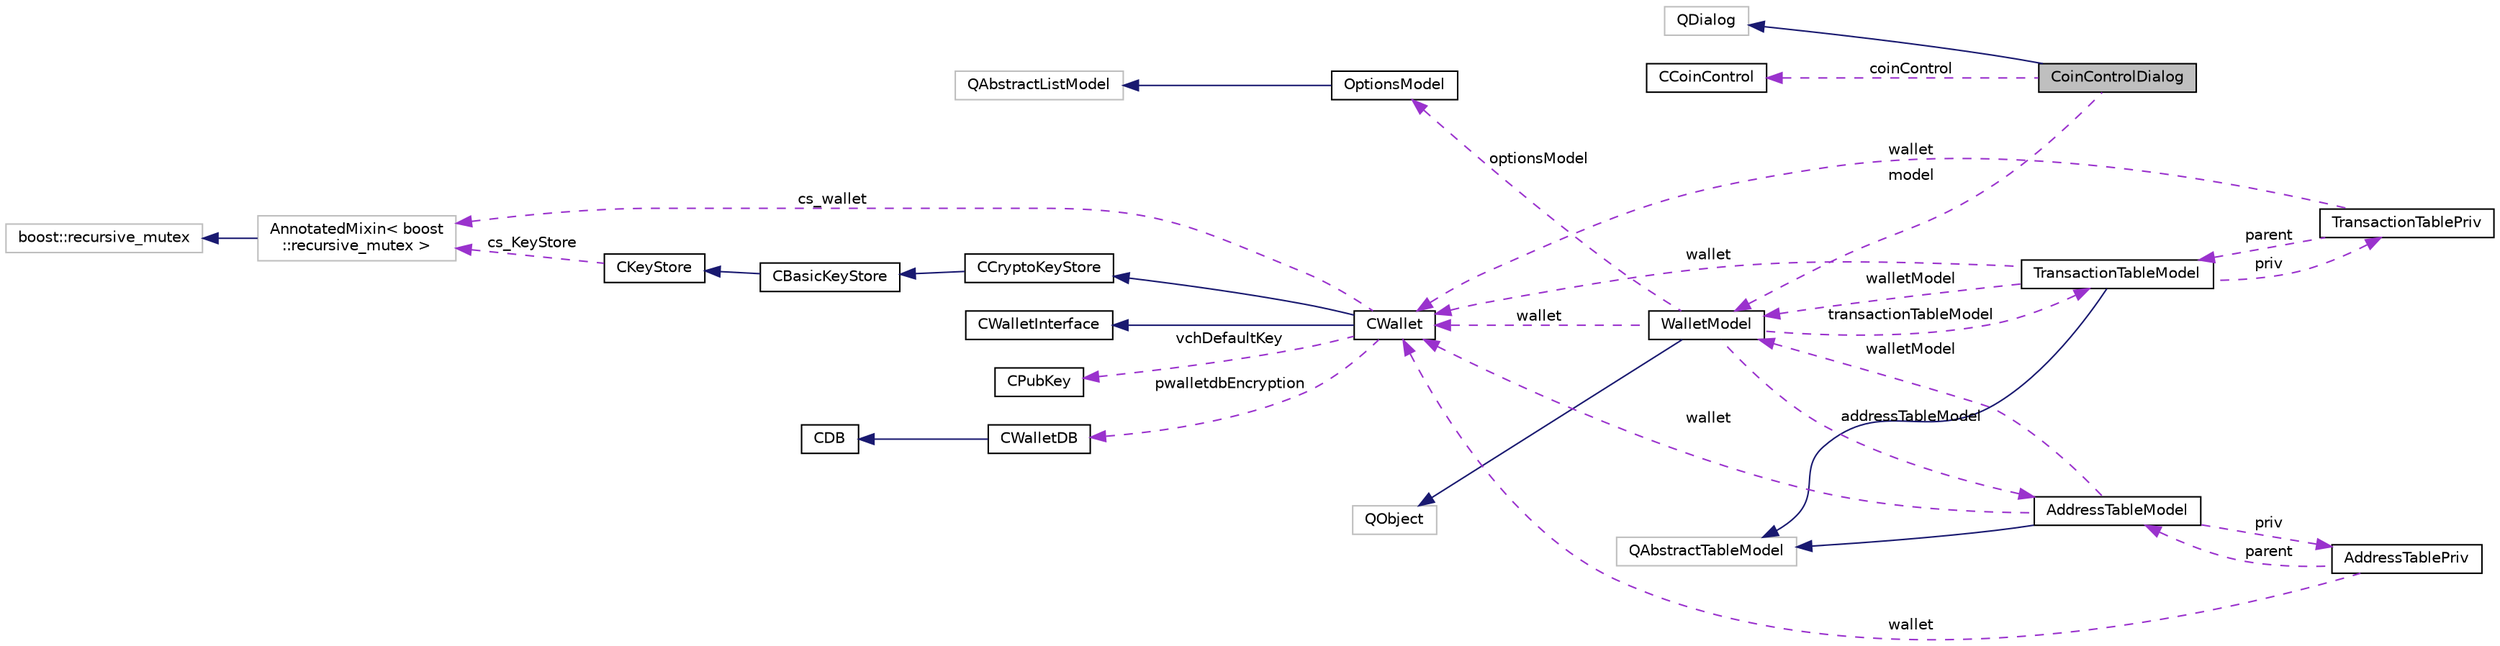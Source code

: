 digraph "CoinControlDialog"
{
  edge [fontname="Helvetica",fontsize="10",labelfontname="Helvetica",labelfontsize="10"];
  node [fontname="Helvetica",fontsize="10",shape=record];
  rankdir="LR";
  Node2 [label="CoinControlDialog",height=0.2,width=0.4,color="black", fillcolor="grey75", style="filled", fontcolor="black"];
  Node3 -> Node2 [dir="back",color="midnightblue",fontsize="10",style="solid",fontname="Helvetica"];
  Node3 [label="QDialog",height=0.2,width=0.4,color="grey75", fillcolor="white", style="filled"];
  Node4 -> Node2 [dir="back",color="darkorchid3",fontsize="10",style="dashed",label=" coinControl" ,fontname="Helvetica"];
  Node4 [label="CCoinControl",height=0.2,width=0.4,color="black", fillcolor="white", style="filled",URL="$dc/d48/class_c_coin_control.html",tooltip="Coin Control Features. "];
  Node5 -> Node2 [dir="back",color="darkorchid3",fontsize="10",style="dashed",label=" model" ,fontname="Helvetica"];
  Node5 [label="WalletModel",height=0.2,width=0.4,color="black", fillcolor="white", style="filled",URL="$d4/d27/class_wallet_model.html",tooltip="Interface to Ion wallet from Qt view code. "];
  Node6 -> Node5 [dir="back",color="midnightblue",fontsize="10",style="solid",fontname="Helvetica"];
  Node6 [label="QObject",height=0.2,width=0.4,color="grey75", fillcolor="white", style="filled"];
  Node7 -> Node5 [dir="back",color="darkorchid3",fontsize="10",style="dashed",label=" transactionTableModel" ,fontname="Helvetica"];
  Node7 [label="TransactionTableModel",height=0.2,width=0.4,color="black", fillcolor="white", style="filled",URL="$d7/dfe/class_transaction_table_model.html",tooltip="UI model for the transaction table of a wallet. "];
  Node8 -> Node7 [dir="back",color="midnightblue",fontsize="10",style="solid",fontname="Helvetica"];
  Node8 [label="QAbstractTableModel",height=0.2,width=0.4,color="grey75", fillcolor="white", style="filled"];
  Node9 -> Node7 [dir="back",color="darkorchid3",fontsize="10",style="dashed",label=" priv" ,fontname="Helvetica"];
  Node9 [label="TransactionTablePriv",height=0.2,width=0.4,color="black", fillcolor="white", style="filled",URL="$d2/ddb/class_transaction_table_priv.html"];
  Node7 -> Node9 [dir="back",color="darkorchid3",fontsize="10",style="dashed",label=" parent" ,fontname="Helvetica"];
  Node10 -> Node9 [dir="back",color="darkorchid3",fontsize="10",style="dashed",label=" wallet" ,fontname="Helvetica"];
  Node10 [label="CWallet",height=0.2,width=0.4,color="black", fillcolor="white", style="filled",URL="$d2/de5/class_c_wallet.html",tooltip="A CWallet is an extension of a keystore, which also maintains a set of transactions and balances..."];
  Node11 -> Node10 [dir="back",color="midnightblue",fontsize="10",style="solid",fontname="Helvetica"];
  Node11 [label="CCryptoKeyStore",height=0.2,width=0.4,color="black", fillcolor="white", style="filled",URL="$db/dad/class_c_crypto_key_store.html",tooltip="Keystore which keeps the private keys encrypted. "];
  Node12 -> Node11 [dir="back",color="midnightblue",fontsize="10",style="solid",fontname="Helvetica"];
  Node12 [label="CBasicKeyStore",height=0.2,width=0.4,color="black", fillcolor="white", style="filled",URL="$db/db1/class_c_basic_key_store.html",tooltip="Basic key store, that keeps keys in an address->secret map. "];
  Node13 -> Node12 [dir="back",color="midnightblue",fontsize="10",style="solid",fontname="Helvetica"];
  Node13 [label="CKeyStore",height=0.2,width=0.4,color="black", fillcolor="white", style="filled",URL="$d0/dc3/class_c_key_store.html",tooltip="A virtual base class for key stores. "];
  Node14 -> Node13 [dir="back",color="darkorchid3",fontsize="10",style="dashed",label=" cs_KeyStore" ,fontname="Helvetica"];
  Node14 [label="AnnotatedMixin\< boost\l::recursive_mutex \>",height=0.2,width=0.4,color="grey75", fillcolor="white", style="filled"];
  Node15 -> Node14 [dir="back",color="midnightblue",fontsize="10",style="solid",fontname="Helvetica"];
  Node15 [label="boost::recursive_mutex",height=0.2,width=0.4,color="grey75", fillcolor="white", style="filled"];
  Node16 -> Node10 [dir="back",color="midnightblue",fontsize="10",style="solid",fontname="Helvetica"];
  Node16 [label="CWalletInterface",height=0.2,width=0.4,color="black", fillcolor="white", style="filled",URL="$dc/d1a/class_c_wallet_interface.html"];
  Node17 -> Node10 [dir="back",color="darkorchid3",fontsize="10",style="dashed",label=" vchDefaultKey" ,fontname="Helvetica"];
  Node17 [label="CPubKey",height=0.2,width=0.4,color="black", fillcolor="white", style="filled",URL="$da/d4e/class_c_pub_key.html",tooltip="An encapsulated public key. "];
  Node14 -> Node10 [dir="back",color="darkorchid3",fontsize="10",style="dashed",label=" cs_wallet" ,fontname="Helvetica"];
  Node18 -> Node10 [dir="back",color="darkorchid3",fontsize="10",style="dashed",label=" pwalletdbEncryption" ,fontname="Helvetica"];
  Node18 [label="CWalletDB",height=0.2,width=0.4,color="black", fillcolor="white", style="filled",URL="$d4/d90/class_c_wallet_d_b.html",tooltip="Access to the wallet database (wallet.dat) "];
  Node19 -> Node18 [dir="back",color="midnightblue",fontsize="10",style="solid",fontname="Helvetica"];
  Node19 [label="CDB",height=0.2,width=0.4,color="black", fillcolor="white", style="filled",URL="$d1/d2e/class_c_d_b.html",tooltip="RAII class that provides access to a Berkeley database. "];
  Node5 -> Node7 [dir="back",color="darkorchid3",fontsize="10",style="dashed",label=" walletModel" ,fontname="Helvetica"];
  Node10 -> Node7 [dir="back",color="darkorchid3",fontsize="10",style="dashed",label=" wallet" ,fontname="Helvetica"];
  Node20 -> Node5 [dir="back",color="darkorchid3",fontsize="10",style="dashed",label=" addressTableModel" ,fontname="Helvetica"];
  Node20 [label="AddressTableModel",height=0.2,width=0.4,color="black", fillcolor="white", style="filled",URL="$d9/ded/class_address_table_model.html",tooltip="Qt model of the address book in the core. "];
  Node8 -> Node20 [dir="back",color="midnightblue",fontsize="10",style="solid",fontname="Helvetica"];
  Node21 -> Node20 [dir="back",color="darkorchid3",fontsize="10",style="dashed",label=" priv" ,fontname="Helvetica"];
  Node21 [label="AddressTablePriv",height=0.2,width=0.4,color="black", fillcolor="white", style="filled",URL="$de/dba/class_address_table_priv.html"];
  Node20 -> Node21 [dir="back",color="darkorchid3",fontsize="10",style="dashed",label=" parent" ,fontname="Helvetica"];
  Node10 -> Node21 [dir="back",color="darkorchid3",fontsize="10",style="dashed",label=" wallet" ,fontname="Helvetica"];
  Node5 -> Node20 [dir="back",color="darkorchid3",fontsize="10",style="dashed",label=" walletModel" ,fontname="Helvetica"];
  Node10 -> Node20 [dir="back",color="darkorchid3",fontsize="10",style="dashed",label=" wallet" ,fontname="Helvetica"];
  Node22 -> Node5 [dir="back",color="darkorchid3",fontsize="10",style="dashed",label=" optionsModel" ,fontname="Helvetica"];
  Node22 [label="OptionsModel",height=0.2,width=0.4,color="black", fillcolor="white", style="filled",URL="$da/d1f/class_options_model.html",tooltip="Interface from Qt to configuration data structure for Ion client. "];
  Node23 -> Node22 [dir="back",color="midnightblue",fontsize="10",style="solid",fontname="Helvetica"];
  Node23 [label="QAbstractListModel",height=0.2,width=0.4,color="grey75", fillcolor="white", style="filled"];
  Node10 -> Node5 [dir="back",color="darkorchid3",fontsize="10",style="dashed",label=" wallet" ,fontname="Helvetica"];
}
